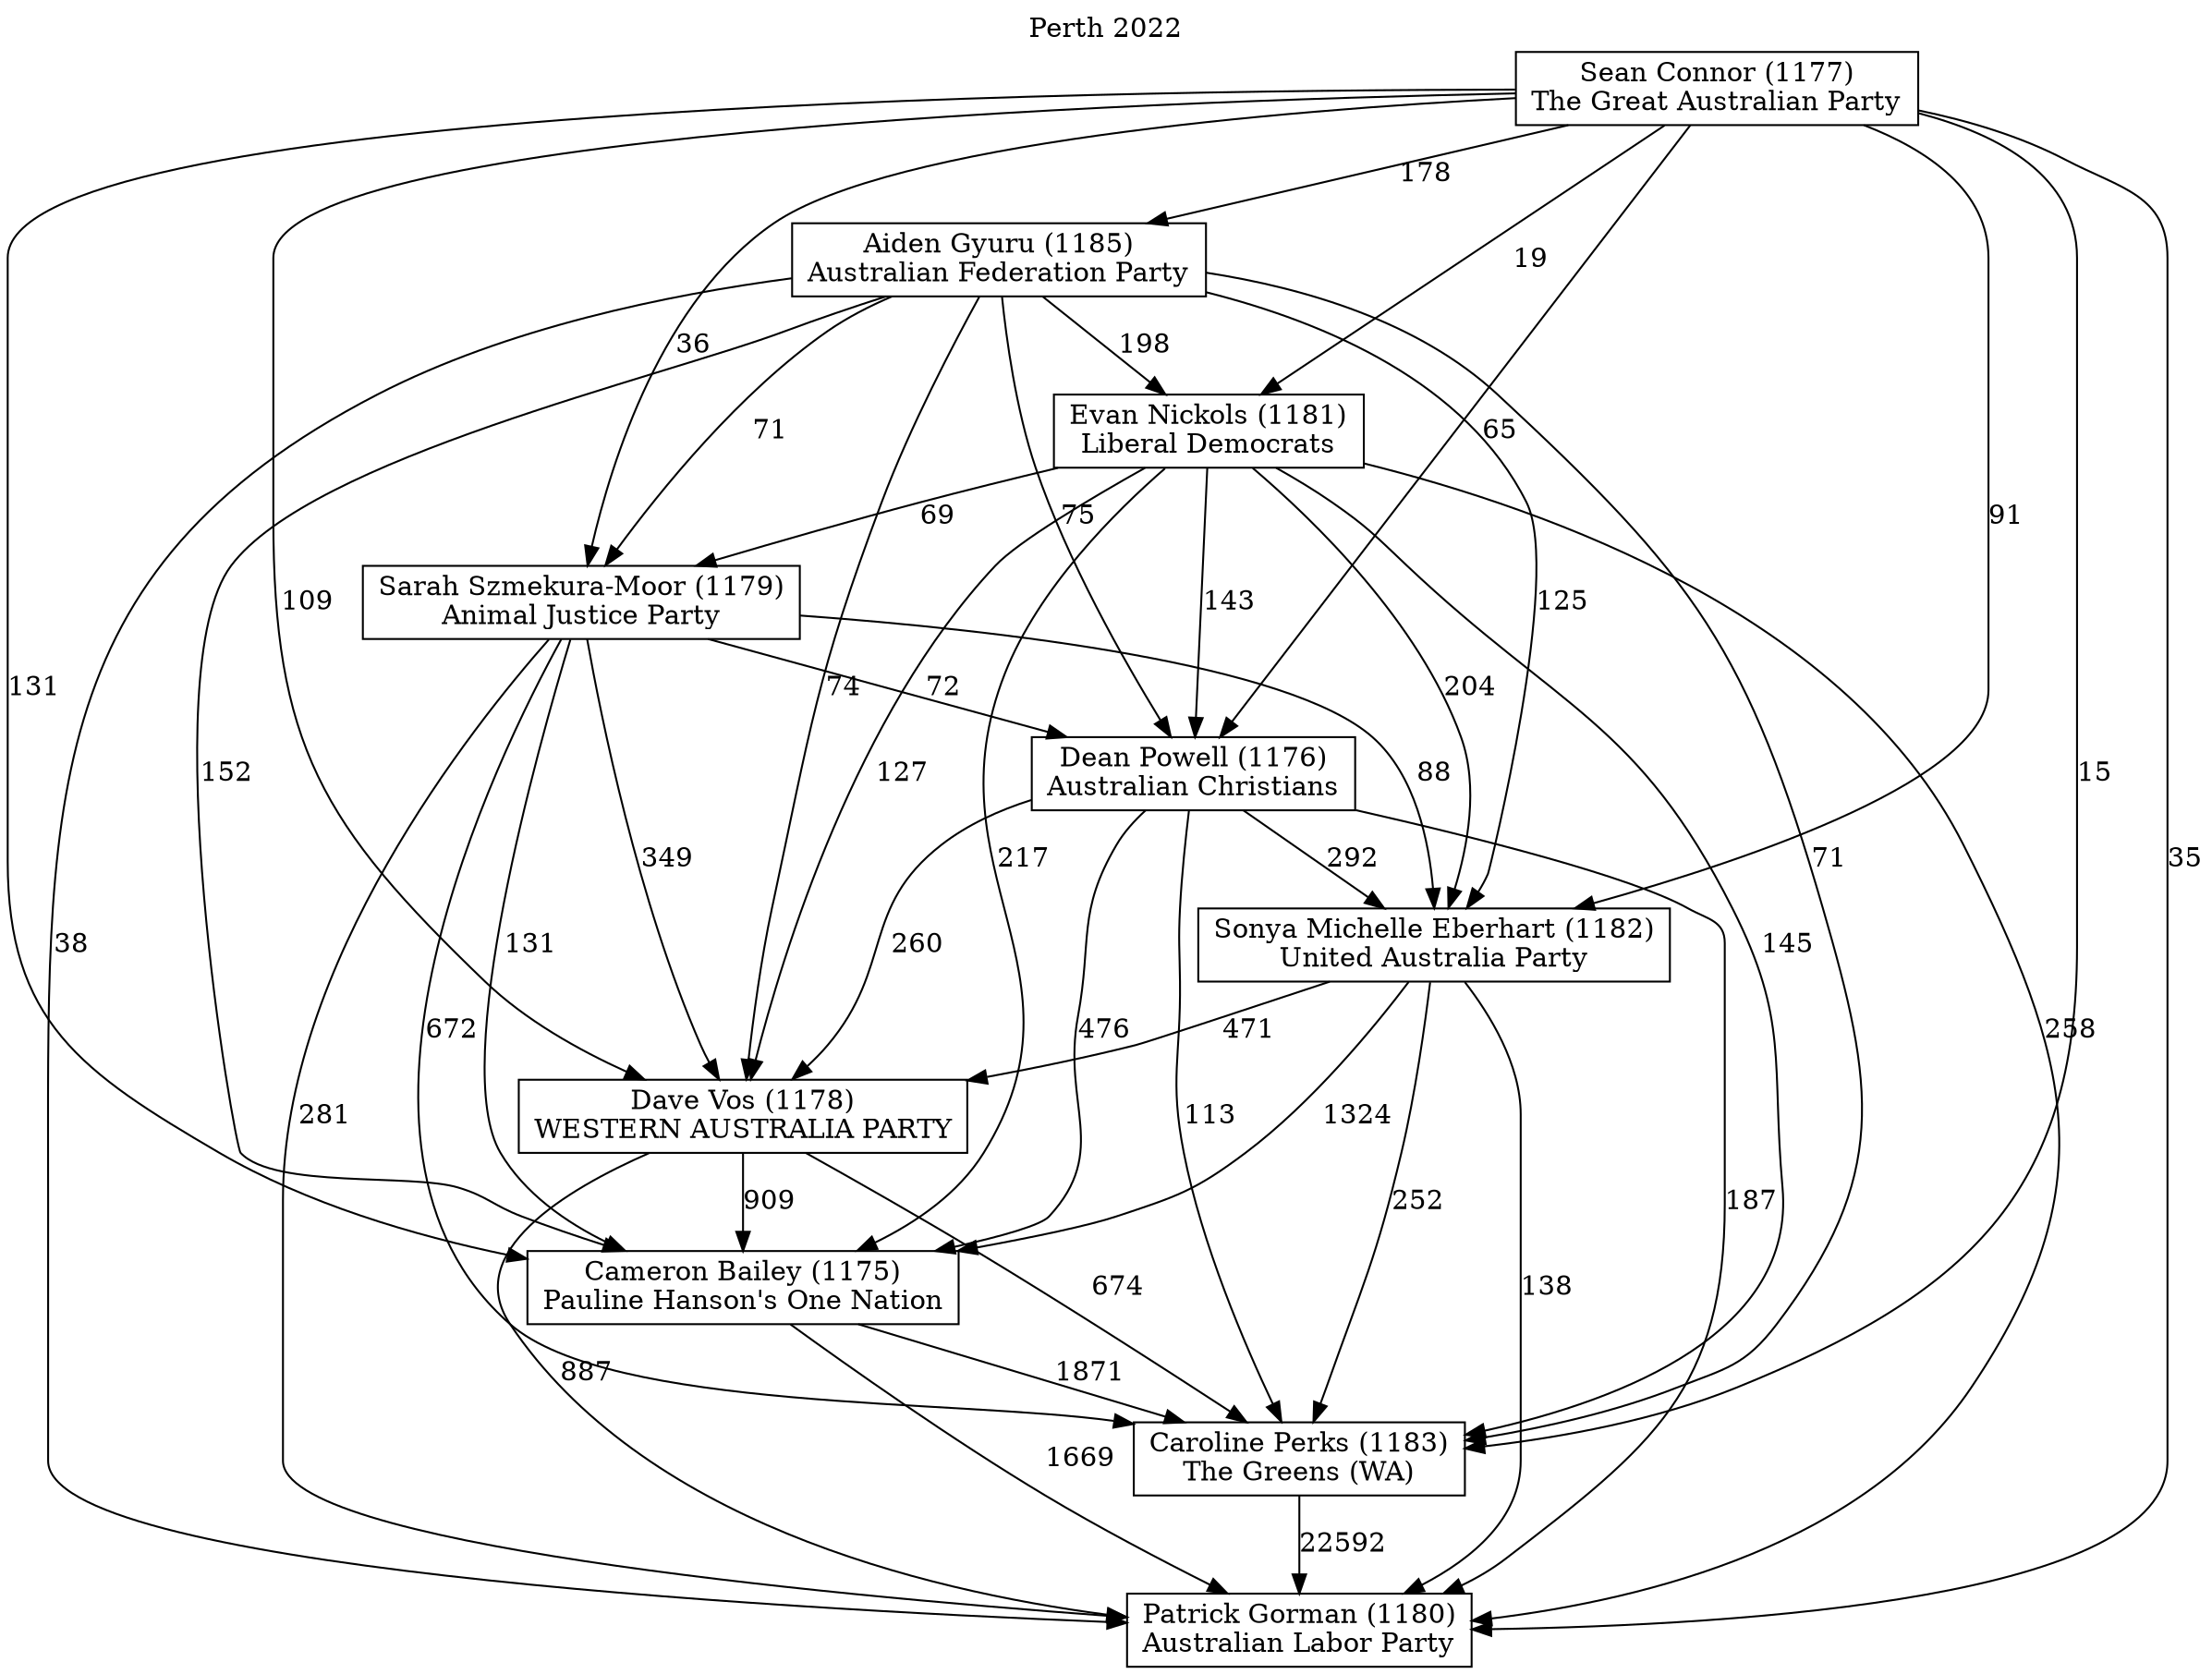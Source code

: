 // House preference flow
digraph "Patrick Gorman (1180)_Perth_2022" {
	graph [label="Perth 2022" labelloc=t mclimit=10]
	node [shape=box]
	"Patrick Gorman (1180)" [label="Patrick Gorman (1180)
Australian Labor Party"]
	"Caroline Perks (1183)" [label="Caroline Perks (1183)
The Greens (WA)"]
	"Cameron Bailey (1175)" [label="Cameron Bailey (1175)
Pauline Hanson's One Nation"]
	"Dave Vos (1178)" [label="Dave Vos (1178)
WESTERN AUSTRALIA PARTY"]
	"Sonya Michelle Eberhart (1182)" [label="Sonya Michelle Eberhart (1182)
United Australia Party"]
	"Dean Powell (1176)" [label="Dean Powell (1176)
Australian Christians"]
	"Sarah Szmekura-Moor (1179)" [label="Sarah Szmekura-Moor (1179)
Animal Justice Party"]
	"Evan Nickols (1181)" [label="Evan Nickols (1181)
Liberal Democrats"]
	"Aiden Gyuru (1185)" [label="Aiden Gyuru (1185)
Australian Federation Party"]
	"Sean Connor (1177)" [label="Sean Connor (1177)
The Great Australian Party"]
	"Caroline Perks (1183)" -> "Patrick Gorman (1180)" [label=22592]
	"Cameron Bailey (1175)" -> "Caroline Perks (1183)" [label=1871]
	"Dave Vos (1178)" -> "Cameron Bailey (1175)" [label=909]
	"Sonya Michelle Eberhart (1182)" -> "Dave Vos (1178)" [label=471]
	"Dean Powell (1176)" -> "Sonya Michelle Eberhart (1182)" [label=292]
	"Sarah Szmekura-Moor (1179)" -> "Dean Powell (1176)" [label=72]
	"Evan Nickols (1181)" -> "Sarah Szmekura-Moor (1179)" [label=69]
	"Aiden Gyuru (1185)" -> "Evan Nickols (1181)" [label=198]
	"Sean Connor (1177)" -> "Aiden Gyuru (1185)" [label=178]
	"Cameron Bailey (1175)" -> "Patrick Gorman (1180)" [label=1669]
	"Dave Vos (1178)" -> "Patrick Gorman (1180)" [label=887]
	"Sonya Michelle Eberhart (1182)" -> "Patrick Gorman (1180)" [label=138]
	"Dean Powell (1176)" -> "Patrick Gorman (1180)" [label=187]
	"Sarah Szmekura-Moor (1179)" -> "Patrick Gorman (1180)" [label=281]
	"Evan Nickols (1181)" -> "Patrick Gorman (1180)" [label=258]
	"Aiden Gyuru (1185)" -> "Patrick Gorman (1180)" [label=38]
	"Sean Connor (1177)" -> "Patrick Gorman (1180)" [label=35]
	"Sean Connor (1177)" -> "Evan Nickols (1181)" [label=19]
	"Aiden Gyuru (1185)" -> "Sarah Szmekura-Moor (1179)" [label=71]
	"Sean Connor (1177)" -> "Sarah Szmekura-Moor (1179)" [label=36]
	"Evan Nickols (1181)" -> "Dean Powell (1176)" [label=143]
	"Aiden Gyuru (1185)" -> "Dean Powell (1176)" [label=75]
	"Sean Connor (1177)" -> "Dean Powell (1176)" [label=65]
	"Sarah Szmekura-Moor (1179)" -> "Sonya Michelle Eberhart (1182)" [label=88]
	"Evan Nickols (1181)" -> "Sonya Michelle Eberhart (1182)" [label=204]
	"Aiden Gyuru (1185)" -> "Sonya Michelle Eberhart (1182)" [label=125]
	"Sean Connor (1177)" -> "Sonya Michelle Eberhart (1182)" [label=91]
	"Dean Powell (1176)" -> "Dave Vos (1178)" [label=260]
	"Sarah Szmekura-Moor (1179)" -> "Dave Vos (1178)" [label=349]
	"Evan Nickols (1181)" -> "Dave Vos (1178)" [label=127]
	"Aiden Gyuru (1185)" -> "Dave Vos (1178)" [label=74]
	"Sean Connor (1177)" -> "Dave Vos (1178)" [label=109]
	"Sonya Michelle Eberhart (1182)" -> "Cameron Bailey (1175)" [label=1324]
	"Dean Powell (1176)" -> "Cameron Bailey (1175)" [label=476]
	"Sarah Szmekura-Moor (1179)" -> "Cameron Bailey (1175)" [label=131]
	"Evan Nickols (1181)" -> "Cameron Bailey (1175)" [label=217]
	"Aiden Gyuru (1185)" -> "Cameron Bailey (1175)" [label=152]
	"Sean Connor (1177)" -> "Cameron Bailey (1175)" [label=131]
	"Dave Vos (1178)" -> "Caroline Perks (1183)" [label=674]
	"Sonya Michelle Eberhart (1182)" -> "Caroline Perks (1183)" [label=252]
	"Dean Powell (1176)" -> "Caroline Perks (1183)" [label=113]
	"Sarah Szmekura-Moor (1179)" -> "Caroline Perks (1183)" [label=672]
	"Evan Nickols (1181)" -> "Caroline Perks (1183)" [label=145]
	"Aiden Gyuru (1185)" -> "Caroline Perks (1183)" [label=71]
	"Sean Connor (1177)" -> "Caroline Perks (1183)" [label=15]
}
